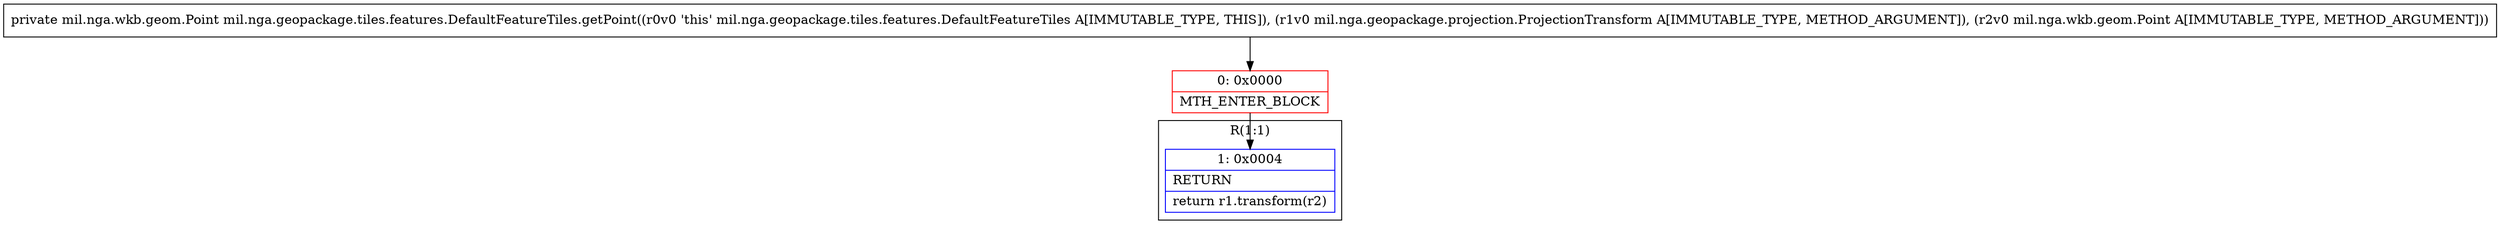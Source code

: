digraph "CFG formil.nga.geopackage.tiles.features.DefaultFeatureTiles.getPoint(Lmil\/nga\/geopackage\/projection\/ProjectionTransform;Lmil\/nga\/wkb\/geom\/Point;)Lmil\/nga\/wkb\/geom\/Point;" {
subgraph cluster_Region_1077495886 {
label = "R(1:1)";
node [shape=record,color=blue];
Node_1 [shape=record,label="{1\:\ 0x0004|RETURN\l|return r1.transform(r2)\l}"];
}
Node_0 [shape=record,color=red,label="{0\:\ 0x0000|MTH_ENTER_BLOCK\l}"];
MethodNode[shape=record,label="{private mil.nga.wkb.geom.Point mil.nga.geopackage.tiles.features.DefaultFeatureTiles.getPoint((r0v0 'this' mil.nga.geopackage.tiles.features.DefaultFeatureTiles A[IMMUTABLE_TYPE, THIS]), (r1v0 mil.nga.geopackage.projection.ProjectionTransform A[IMMUTABLE_TYPE, METHOD_ARGUMENT]), (r2v0 mil.nga.wkb.geom.Point A[IMMUTABLE_TYPE, METHOD_ARGUMENT])) }"];
MethodNode -> Node_0;
Node_0 -> Node_1;
}

